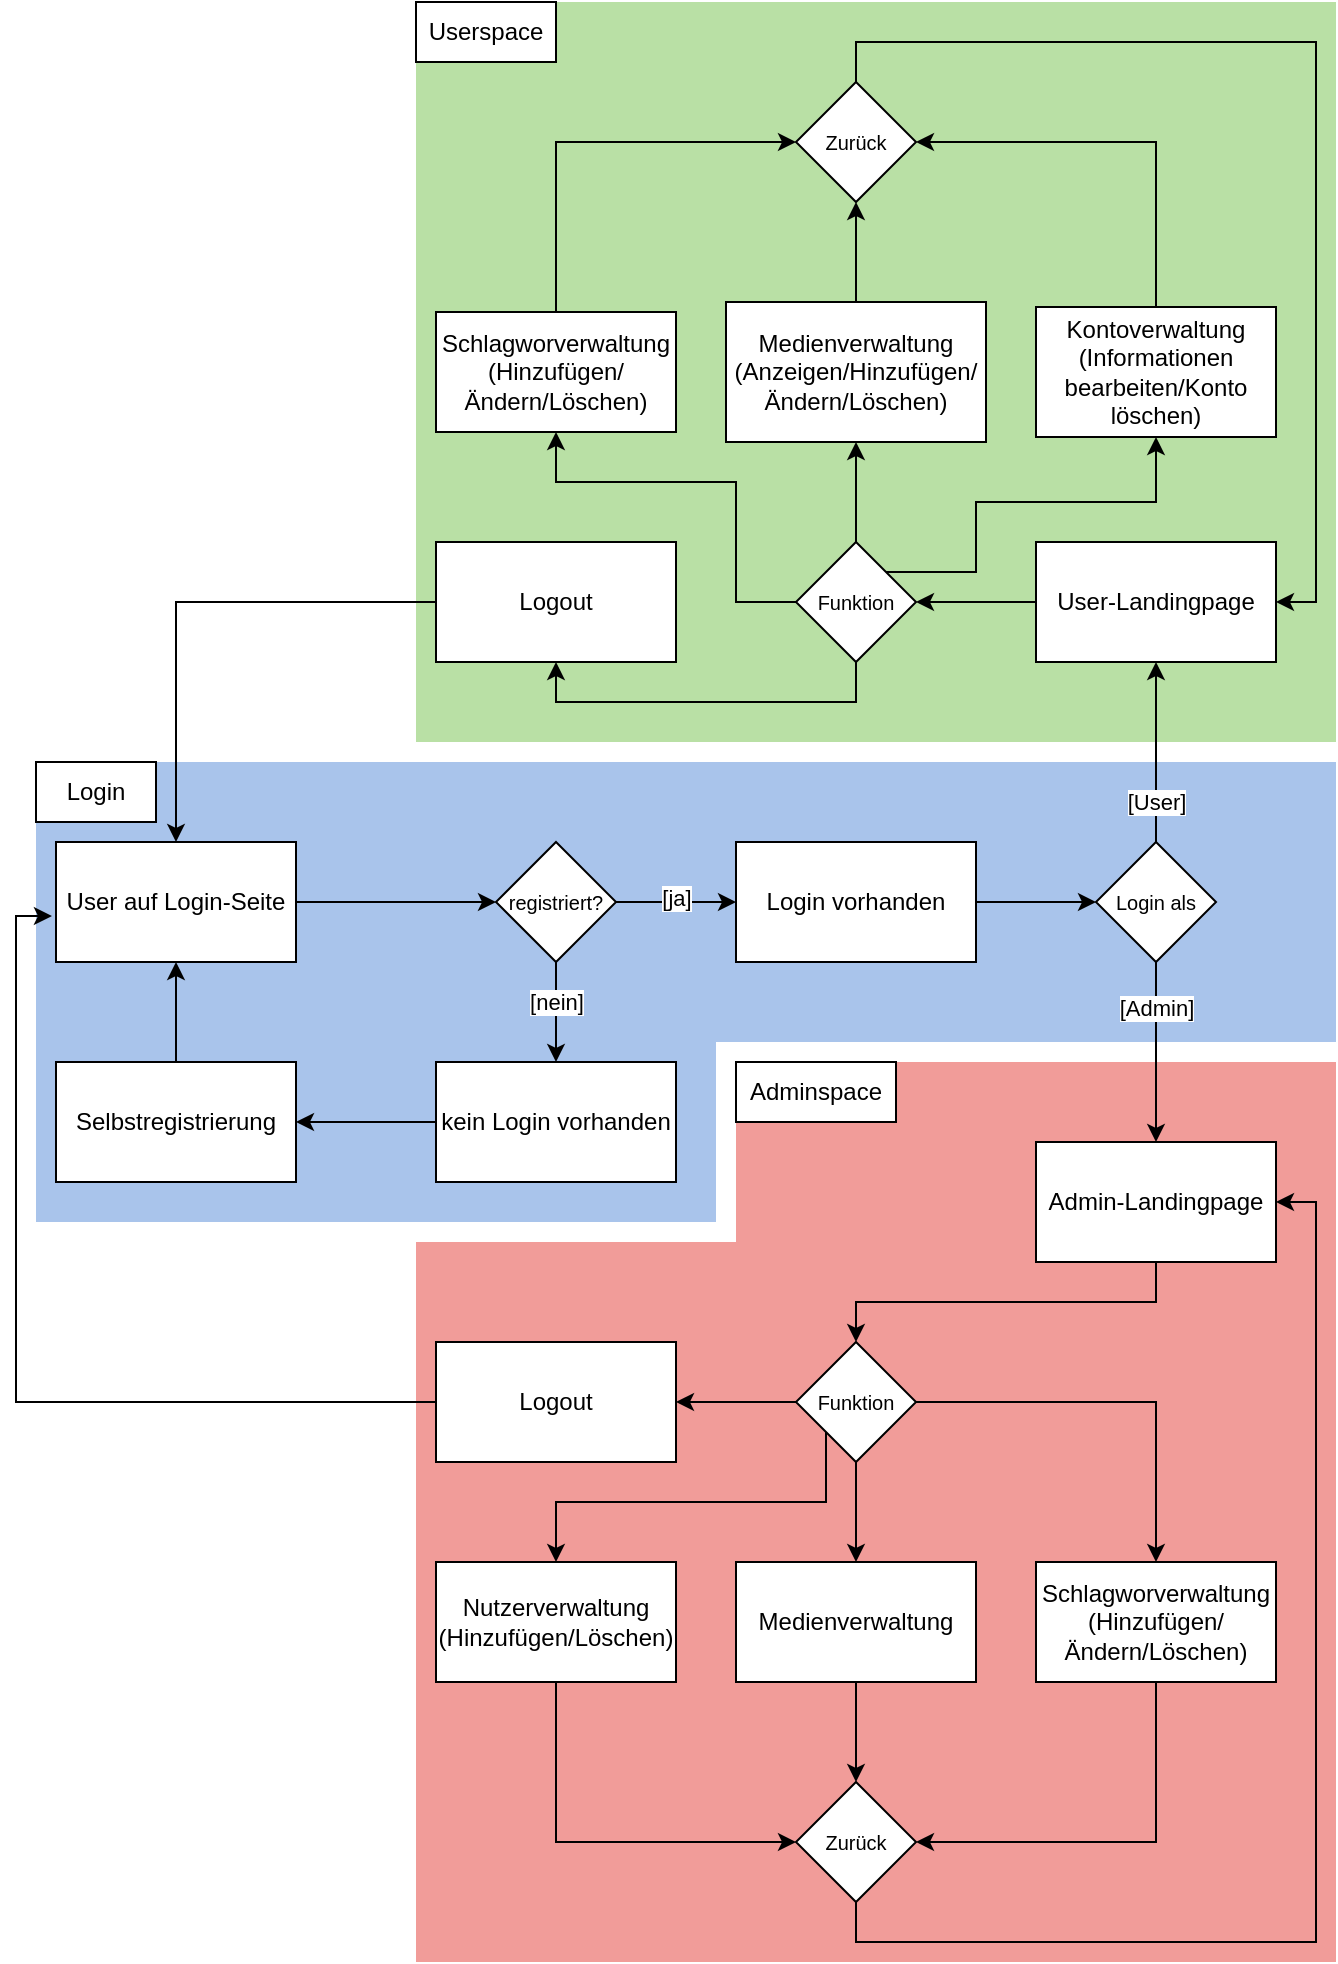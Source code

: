 <mxfile version="24.1.0" type="device">
  <diagram id="C5RBs43oDa-KdzZeNtuy" name="Page-1">
    <mxGraphModel dx="1593" dy="929" grid="1" gridSize="10" guides="1" tooltips="1" connect="1" arrows="1" fold="1" page="1" pageScale="1" pageWidth="827" pageHeight="1169" math="0" shadow="0">
      <root>
        <mxCell id="WIyWlLk6GJQsqaUBKTNV-0" />
        <mxCell id="WIyWlLk6GJQsqaUBKTNV-1" parent="WIyWlLk6GJQsqaUBKTNV-0" />
        <mxCell id="4o4c_pZwuWQtn8BDVZ5v-25" value="" style="rounded=0;whiteSpace=wrap;html=1;strokeColor=none;fillColor=#F19C99;" vertex="1" parent="WIyWlLk6GJQsqaUBKTNV-1">
          <mxGeometry x="380" y="650" width="300" height="110" as="geometry" />
        </mxCell>
        <mxCell id="4o4c_pZwuWQtn8BDVZ5v-23" value="" style="rounded=0;whiteSpace=wrap;html=1;strokeColor=none;fillColor=#F19C99;" vertex="1" parent="WIyWlLk6GJQsqaUBKTNV-1">
          <mxGeometry x="220" y="740" width="460" height="360" as="geometry" />
        </mxCell>
        <mxCell id="4o4c_pZwuWQtn8BDVZ5v-21" value="" style="rounded=0;whiteSpace=wrap;html=1;strokeColor=none;fillColor=#B9E0A5;" vertex="1" parent="WIyWlLk6GJQsqaUBKTNV-1">
          <mxGeometry x="220" y="120" width="460" height="370" as="geometry" />
        </mxCell>
        <mxCell id="4o4c_pZwuWQtn8BDVZ5v-18" value="" style="rounded=0;whiteSpace=wrap;html=1;strokeColor=none;fillColor=#A9C4EB;" vertex="1" parent="WIyWlLk6GJQsqaUBKTNV-1">
          <mxGeometry x="30" y="630" width="340" height="100" as="geometry" />
        </mxCell>
        <mxCell id="4o4c_pZwuWQtn8BDVZ5v-15" value="" style="rounded=0;whiteSpace=wrap;html=1;strokeColor=none;fillColor=#A9C4EB;" vertex="1" parent="WIyWlLk6GJQsqaUBKTNV-1">
          <mxGeometry x="30" y="500" width="650" height="140" as="geometry" />
        </mxCell>
        <mxCell id="ip3aoKd4T66MhbG_ci6H-11" style="edgeStyle=orthogonalEdgeStyle;rounded=0;orthogonalLoop=1;jettySize=auto;html=1;exitX=1;exitY=0.5;exitDx=0;exitDy=0;entryX=0;entryY=0.5;entryDx=0;entryDy=0;" parent="WIyWlLk6GJQsqaUBKTNV-1" source="ip3aoKd4T66MhbG_ci6H-0" target="ip3aoKd4T66MhbG_ci6H-1" edge="1">
          <mxGeometry relative="1" as="geometry" />
        </mxCell>
        <mxCell id="ip3aoKd4T66MhbG_ci6H-0" value="Login vorhanden" style="rounded=0;whiteSpace=wrap;html=1;" parent="WIyWlLk6GJQsqaUBKTNV-1" vertex="1">
          <mxGeometry x="380" y="540" width="120" height="60" as="geometry" />
        </mxCell>
        <mxCell id="ip3aoKd4T66MhbG_ci6H-10" style="edgeStyle=orthogonalEdgeStyle;rounded=0;orthogonalLoop=1;jettySize=auto;html=1;exitX=0.5;exitY=0;exitDx=0;exitDy=0;entryX=0.5;entryY=1;entryDx=0;entryDy=0;" parent="WIyWlLk6GJQsqaUBKTNV-1" source="ip3aoKd4T66MhbG_ci6H-1" target="ip3aoKd4T66MhbG_ci6H-6" edge="1">
          <mxGeometry relative="1" as="geometry" />
        </mxCell>
        <mxCell id="ip3aoKd4T66MhbG_ci6H-14" value="[User]" style="edgeLabel;html=1;align=center;verticalAlign=middle;resizable=0;points=[];" parent="ip3aoKd4T66MhbG_ci6H-10" vertex="1" connectable="0">
          <mxGeometry x="-0.155" relative="1" as="geometry">
            <mxPoint y="18" as="offset" />
          </mxGeometry>
        </mxCell>
        <mxCell id="ip3aoKd4T66MhbG_ci6H-12" style="edgeStyle=orthogonalEdgeStyle;rounded=0;orthogonalLoop=1;jettySize=auto;html=1;exitX=0.5;exitY=1;exitDx=0;exitDy=0;entryX=0.5;entryY=0;entryDx=0;entryDy=0;" parent="WIyWlLk6GJQsqaUBKTNV-1" source="ip3aoKd4T66MhbG_ci6H-1" target="ip3aoKd4T66MhbG_ci6H-3" edge="1">
          <mxGeometry relative="1" as="geometry" />
        </mxCell>
        <mxCell id="ip3aoKd4T66MhbG_ci6H-13" value="[Admin]" style="edgeLabel;html=1;align=center;verticalAlign=middle;resizable=0;points=[];" parent="ip3aoKd4T66MhbG_ci6H-12" vertex="1" connectable="0">
          <mxGeometry x="-0.27" relative="1" as="geometry">
            <mxPoint y="-10" as="offset" />
          </mxGeometry>
        </mxCell>
        <mxCell id="ip3aoKd4T66MhbG_ci6H-1" value="Login als" style="rhombus;whiteSpace=wrap;html=1;fontSize=10;" parent="WIyWlLk6GJQsqaUBKTNV-1" vertex="1">
          <mxGeometry x="560" y="540" width="60" height="60" as="geometry" />
        </mxCell>
        <mxCell id="ip3aoKd4T66MhbG_ci6H-27" style="edgeStyle=orthogonalEdgeStyle;rounded=0;orthogonalLoop=1;jettySize=auto;html=1;exitX=0.5;exitY=1;exitDx=0;exitDy=0;entryX=0.5;entryY=0;entryDx=0;entryDy=0;" parent="WIyWlLk6GJQsqaUBKTNV-1" source="ip3aoKd4T66MhbG_ci6H-3" target="ip3aoKd4T66MhbG_ci6H-26" edge="1">
          <mxGeometry relative="1" as="geometry" />
        </mxCell>
        <mxCell id="ip3aoKd4T66MhbG_ci6H-3" value="Admin-Landingpage" style="rounded=0;whiteSpace=wrap;html=1;" parent="WIyWlLk6GJQsqaUBKTNV-1" vertex="1">
          <mxGeometry x="530" y="690" width="120" height="60" as="geometry" />
        </mxCell>
        <mxCell id="ip3aoKd4T66MhbG_ci6H-37" style="edgeStyle=orthogonalEdgeStyle;rounded=0;orthogonalLoop=1;jettySize=auto;html=1;exitX=0;exitY=0.5;exitDx=0;exitDy=0;entryX=1;entryY=0.5;entryDx=0;entryDy=0;" parent="WIyWlLk6GJQsqaUBKTNV-1" source="ip3aoKd4T66MhbG_ci6H-6" target="ip3aoKd4T66MhbG_ci6H-36" edge="1">
          <mxGeometry relative="1" as="geometry" />
        </mxCell>
        <mxCell id="ip3aoKd4T66MhbG_ci6H-6" value="User-Landingpage" style="rounded=0;whiteSpace=wrap;html=1;" parent="WIyWlLk6GJQsqaUBKTNV-1" vertex="1">
          <mxGeometry x="530" y="390" width="120" height="60" as="geometry" />
        </mxCell>
        <mxCell id="ip3aoKd4T66MhbG_ci6H-17" style="edgeStyle=orthogonalEdgeStyle;rounded=0;orthogonalLoop=1;jettySize=auto;html=1;exitX=1;exitY=0.5;exitDx=0;exitDy=0;entryX=0;entryY=0.5;entryDx=0;entryDy=0;" parent="WIyWlLk6GJQsqaUBKTNV-1" source="ip3aoKd4T66MhbG_ci6H-15" target="ip3aoKd4T66MhbG_ci6H-16" edge="1">
          <mxGeometry relative="1" as="geometry" />
        </mxCell>
        <mxCell id="ip3aoKd4T66MhbG_ci6H-15" value="User auf Login-Seite" style="rounded=0;whiteSpace=wrap;html=1;" parent="WIyWlLk6GJQsqaUBKTNV-1" vertex="1">
          <mxGeometry x="40" y="540" width="120" height="60" as="geometry" />
        </mxCell>
        <mxCell id="ip3aoKd4T66MhbG_ci6H-18" style="edgeStyle=orthogonalEdgeStyle;rounded=0;orthogonalLoop=1;jettySize=auto;html=1;exitX=1;exitY=0.5;exitDx=0;exitDy=0;entryX=0;entryY=0.5;entryDx=0;entryDy=0;" parent="WIyWlLk6GJQsqaUBKTNV-1" source="ip3aoKd4T66MhbG_ci6H-16" target="ip3aoKd4T66MhbG_ci6H-0" edge="1">
          <mxGeometry relative="1" as="geometry" />
        </mxCell>
        <mxCell id="ip3aoKd4T66MhbG_ci6H-19" value="[ja]" style="edgeLabel;html=1;align=center;verticalAlign=middle;resizable=0;points=[];" parent="ip3aoKd4T66MhbG_ci6H-18" vertex="1" connectable="0">
          <mxGeometry x="0.008" y="2" relative="1" as="geometry">
            <mxPoint as="offset" />
          </mxGeometry>
        </mxCell>
        <mxCell id="ip3aoKd4T66MhbG_ci6H-21" style="edgeStyle=orthogonalEdgeStyle;rounded=0;orthogonalLoop=1;jettySize=auto;html=1;exitX=0.5;exitY=1;exitDx=0;exitDy=0;entryX=0.5;entryY=0;entryDx=0;entryDy=0;" parent="WIyWlLk6GJQsqaUBKTNV-1" source="ip3aoKd4T66MhbG_ci6H-16" target="ip3aoKd4T66MhbG_ci6H-20" edge="1">
          <mxGeometry relative="1" as="geometry" />
        </mxCell>
        <mxCell id="ip3aoKd4T66MhbG_ci6H-22" value="[nein]" style="edgeLabel;html=1;align=center;verticalAlign=middle;resizable=0;points=[];" parent="ip3aoKd4T66MhbG_ci6H-21" vertex="1" connectable="0">
          <mxGeometry x="0.427" y="1" relative="1" as="geometry">
            <mxPoint x="-1" y="-16" as="offset" />
          </mxGeometry>
        </mxCell>
        <mxCell id="ip3aoKd4T66MhbG_ci6H-16" value="registriert?" style="rhombus;whiteSpace=wrap;html=1;fontSize=10;" parent="WIyWlLk6GJQsqaUBKTNV-1" vertex="1">
          <mxGeometry x="260" y="540" width="60" height="60" as="geometry" />
        </mxCell>
        <mxCell id="ip3aoKd4T66MhbG_ci6H-24" style="edgeStyle=orthogonalEdgeStyle;rounded=0;orthogonalLoop=1;jettySize=auto;html=1;exitX=0;exitY=0.5;exitDx=0;exitDy=0;entryX=1;entryY=0.5;entryDx=0;entryDy=0;" parent="WIyWlLk6GJQsqaUBKTNV-1" source="ip3aoKd4T66MhbG_ci6H-20" target="ip3aoKd4T66MhbG_ci6H-23" edge="1">
          <mxGeometry relative="1" as="geometry" />
        </mxCell>
        <mxCell id="ip3aoKd4T66MhbG_ci6H-20" value="kein Login vorhanden" style="rounded=0;whiteSpace=wrap;html=1;" parent="WIyWlLk6GJQsqaUBKTNV-1" vertex="1">
          <mxGeometry x="230" y="650" width="120" height="60" as="geometry" />
        </mxCell>
        <mxCell id="ip3aoKd4T66MhbG_ci6H-25" style="edgeStyle=orthogonalEdgeStyle;rounded=0;orthogonalLoop=1;jettySize=auto;html=1;exitX=0.5;exitY=0;exitDx=0;exitDy=0;entryX=0.5;entryY=1;entryDx=0;entryDy=0;" parent="WIyWlLk6GJQsqaUBKTNV-1" source="ip3aoKd4T66MhbG_ci6H-23" target="ip3aoKd4T66MhbG_ci6H-15" edge="1">
          <mxGeometry relative="1" as="geometry" />
        </mxCell>
        <mxCell id="ip3aoKd4T66MhbG_ci6H-23" value="Selbstregistrierung" style="rounded=0;whiteSpace=wrap;html=1;" parent="WIyWlLk6GJQsqaUBKTNV-1" vertex="1">
          <mxGeometry x="40" y="650" width="120" height="60" as="geometry" />
        </mxCell>
        <mxCell id="ip3aoKd4T66MhbG_ci6H-31" style="edgeStyle=orthogonalEdgeStyle;rounded=0;orthogonalLoop=1;jettySize=auto;html=1;exitX=0.5;exitY=1;exitDx=0;exitDy=0;entryX=0.5;entryY=0;entryDx=0;entryDy=0;" parent="WIyWlLk6GJQsqaUBKTNV-1" source="ip3aoKd4T66MhbG_ci6H-26" target="ip3aoKd4T66MhbG_ci6H-29" edge="1">
          <mxGeometry relative="1" as="geometry" />
        </mxCell>
        <mxCell id="ip3aoKd4T66MhbG_ci6H-32" style="edgeStyle=orthogonalEdgeStyle;rounded=0;orthogonalLoop=1;jettySize=auto;html=1;exitX=0;exitY=1;exitDx=0;exitDy=0;entryX=0.5;entryY=0;entryDx=0;entryDy=0;" parent="WIyWlLk6GJQsqaUBKTNV-1" source="ip3aoKd4T66MhbG_ci6H-26" target="ip3aoKd4T66MhbG_ci6H-28" edge="1">
          <mxGeometry relative="1" as="geometry">
            <Array as="points">
              <mxPoint x="425" y="870" />
              <mxPoint x="290" y="870" />
            </Array>
          </mxGeometry>
        </mxCell>
        <mxCell id="ip3aoKd4T66MhbG_ci6H-33" style="edgeStyle=orthogonalEdgeStyle;rounded=0;orthogonalLoop=1;jettySize=auto;html=1;exitX=1;exitY=0.5;exitDx=0;exitDy=0;entryX=0.5;entryY=0;entryDx=0;entryDy=0;" parent="WIyWlLk6GJQsqaUBKTNV-1" source="ip3aoKd4T66MhbG_ci6H-26" target="ip3aoKd4T66MhbG_ci6H-30" edge="1">
          <mxGeometry relative="1" as="geometry" />
        </mxCell>
        <mxCell id="4o4c_pZwuWQtn8BDVZ5v-11" style="edgeStyle=orthogonalEdgeStyle;rounded=0;orthogonalLoop=1;jettySize=auto;html=1;exitX=0;exitY=0.5;exitDx=0;exitDy=0;entryX=1;entryY=0.5;entryDx=0;entryDy=0;" edge="1" parent="WIyWlLk6GJQsqaUBKTNV-1" source="ip3aoKd4T66MhbG_ci6H-26" target="4o4c_pZwuWQtn8BDVZ5v-10">
          <mxGeometry relative="1" as="geometry" />
        </mxCell>
        <mxCell id="ip3aoKd4T66MhbG_ci6H-26" value="Funktion" style="rhombus;whiteSpace=wrap;html=1;fontSize=10;" parent="WIyWlLk6GJQsqaUBKTNV-1" vertex="1">
          <mxGeometry x="410" y="790" width="60" height="60" as="geometry" />
        </mxCell>
        <mxCell id="4o4c_pZwuWQtn8BDVZ5v-36" style="edgeStyle=orthogonalEdgeStyle;rounded=0;orthogonalLoop=1;jettySize=auto;html=1;exitX=0.5;exitY=1;exitDx=0;exitDy=0;entryX=0;entryY=0.5;entryDx=0;entryDy=0;" edge="1" parent="WIyWlLk6GJQsqaUBKTNV-1" source="ip3aoKd4T66MhbG_ci6H-28" target="4o4c_pZwuWQtn8BDVZ5v-32">
          <mxGeometry relative="1" as="geometry" />
        </mxCell>
        <mxCell id="ip3aoKd4T66MhbG_ci6H-28" value="Nutzerverwaltung (Hinzufügen/Löschen)" style="rounded=0;whiteSpace=wrap;html=1;" parent="WIyWlLk6GJQsqaUBKTNV-1" vertex="1">
          <mxGeometry x="230" y="900" width="120" height="60" as="geometry" />
        </mxCell>
        <mxCell id="4o4c_pZwuWQtn8BDVZ5v-35" style="edgeStyle=orthogonalEdgeStyle;rounded=0;orthogonalLoop=1;jettySize=auto;html=1;exitX=0.5;exitY=1;exitDx=0;exitDy=0;entryX=0.5;entryY=0;entryDx=0;entryDy=0;" edge="1" parent="WIyWlLk6GJQsqaUBKTNV-1" source="ip3aoKd4T66MhbG_ci6H-29" target="4o4c_pZwuWQtn8BDVZ5v-32">
          <mxGeometry relative="1" as="geometry" />
        </mxCell>
        <mxCell id="ip3aoKd4T66MhbG_ci6H-29" value="Medienverwaltung" style="rounded=0;whiteSpace=wrap;html=1;" parent="WIyWlLk6GJQsqaUBKTNV-1" vertex="1">
          <mxGeometry x="380" y="900" width="120" height="60" as="geometry" />
        </mxCell>
        <mxCell id="4o4c_pZwuWQtn8BDVZ5v-37" style="edgeStyle=orthogonalEdgeStyle;rounded=0;orthogonalLoop=1;jettySize=auto;html=1;exitX=0.5;exitY=1;exitDx=0;exitDy=0;entryX=1;entryY=0.5;entryDx=0;entryDy=0;" edge="1" parent="WIyWlLk6GJQsqaUBKTNV-1" source="ip3aoKd4T66MhbG_ci6H-30" target="4o4c_pZwuWQtn8BDVZ5v-32">
          <mxGeometry relative="1" as="geometry" />
        </mxCell>
        <mxCell id="ip3aoKd4T66MhbG_ci6H-30" value="Schlagworverwaltung (Hinzufügen/Ändern/Löschen)" style="rounded=0;whiteSpace=wrap;html=1;" parent="WIyWlLk6GJQsqaUBKTNV-1" vertex="1">
          <mxGeometry x="530" y="900" width="120" height="60" as="geometry" />
        </mxCell>
        <mxCell id="4o4c_pZwuWQtn8BDVZ5v-28" style="edgeStyle=orthogonalEdgeStyle;rounded=0;orthogonalLoop=1;jettySize=auto;html=1;exitX=0.5;exitY=0;exitDx=0;exitDy=0;entryX=0.5;entryY=1;entryDx=0;entryDy=0;" edge="1" parent="WIyWlLk6GJQsqaUBKTNV-1" source="ip3aoKd4T66MhbG_ci6H-34" target="4o4c_pZwuWQtn8BDVZ5v-27">
          <mxGeometry relative="1" as="geometry" />
        </mxCell>
        <mxCell id="ip3aoKd4T66MhbG_ci6H-34" value="Medienverwaltung (Anzeigen/Hinzufügen/Ändern/Löschen)" style="rounded=0;whiteSpace=wrap;html=1;" parent="WIyWlLk6GJQsqaUBKTNV-1" vertex="1">
          <mxGeometry x="375" y="270" width="130" height="70" as="geometry" />
        </mxCell>
        <mxCell id="4o4c_pZwuWQtn8BDVZ5v-29" style="edgeStyle=orthogonalEdgeStyle;rounded=0;orthogonalLoop=1;jettySize=auto;html=1;exitX=0.5;exitY=0;exitDx=0;exitDy=0;entryX=0;entryY=0.5;entryDx=0;entryDy=0;" edge="1" parent="WIyWlLk6GJQsqaUBKTNV-1" source="ip3aoKd4T66MhbG_ci6H-35" target="4o4c_pZwuWQtn8BDVZ5v-27">
          <mxGeometry relative="1" as="geometry" />
        </mxCell>
        <mxCell id="ip3aoKd4T66MhbG_ci6H-35" value="Schlagworverwaltung (Hinzufügen/Ändern/Löschen)" style="rounded=0;whiteSpace=wrap;html=1;" parent="WIyWlLk6GJQsqaUBKTNV-1" vertex="1">
          <mxGeometry x="230" y="275" width="120" height="60" as="geometry" />
        </mxCell>
        <mxCell id="ip3aoKd4T66MhbG_ci6H-39" style="edgeStyle=orthogonalEdgeStyle;rounded=0;orthogonalLoop=1;jettySize=auto;html=1;exitX=0.5;exitY=0;exitDx=0;exitDy=0;entryX=0.5;entryY=1;entryDx=0;entryDy=0;" parent="WIyWlLk6GJQsqaUBKTNV-1" source="ip3aoKd4T66MhbG_ci6H-36" target="ip3aoKd4T66MhbG_ci6H-34" edge="1">
          <mxGeometry relative="1" as="geometry" />
        </mxCell>
        <mxCell id="4o4c_pZwuWQtn8BDVZ5v-1" style="edgeStyle=orthogonalEdgeStyle;rounded=0;orthogonalLoop=1;jettySize=auto;html=1;exitX=0;exitY=0.5;exitDx=0;exitDy=0;entryX=0.5;entryY=1;entryDx=0;entryDy=0;" edge="1" parent="WIyWlLk6GJQsqaUBKTNV-1" source="ip3aoKd4T66MhbG_ci6H-36" target="ip3aoKd4T66MhbG_ci6H-35">
          <mxGeometry relative="1" as="geometry">
            <Array as="points">
              <mxPoint x="380" y="420" />
              <mxPoint x="380" y="360" />
              <mxPoint x="290" y="360" />
            </Array>
          </mxGeometry>
        </mxCell>
        <mxCell id="4o4c_pZwuWQtn8BDVZ5v-2" style="edgeStyle=orthogonalEdgeStyle;rounded=0;orthogonalLoop=1;jettySize=auto;html=1;exitX=1;exitY=0;exitDx=0;exitDy=0;entryX=0.5;entryY=1;entryDx=0;entryDy=0;" edge="1" parent="WIyWlLk6GJQsqaUBKTNV-1" source="ip3aoKd4T66MhbG_ci6H-36" target="4o4c_pZwuWQtn8BDVZ5v-0">
          <mxGeometry relative="1" as="geometry">
            <Array as="points">
              <mxPoint x="500" y="405" />
              <mxPoint x="500" y="370" />
              <mxPoint x="590" y="370" />
            </Array>
          </mxGeometry>
        </mxCell>
        <mxCell id="4o4c_pZwuWQtn8BDVZ5v-7" style="edgeStyle=orthogonalEdgeStyle;rounded=0;orthogonalLoop=1;jettySize=auto;html=1;exitX=0.5;exitY=1;exitDx=0;exitDy=0;entryX=0.5;entryY=1;entryDx=0;entryDy=0;" edge="1" parent="WIyWlLk6GJQsqaUBKTNV-1" source="ip3aoKd4T66MhbG_ci6H-36" target="4o4c_pZwuWQtn8BDVZ5v-3">
          <mxGeometry relative="1" as="geometry" />
        </mxCell>
        <mxCell id="ip3aoKd4T66MhbG_ci6H-36" value="Funktion" style="rhombus;whiteSpace=wrap;html=1;fontSize=10;" parent="WIyWlLk6GJQsqaUBKTNV-1" vertex="1">
          <mxGeometry x="410" y="390" width="60" height="60" as="geometry" />
        </mxCell>
        <mxCell id="4o4c_pZwuWQtn8BDVZ5v-30" style="edgeStyle=orthogonalEdgeStyle;rounded=0;orthogonalLoop=1;jettySize=auto;html=1;exitX=0.5;exitY=0;exitDx=0;exitDy=0;entryX=1;entryY=0.5;entryDx=0;entryDy=0;" edge="1" parent="WIyWlLk6GJQsqaUBKTNV-1" source="4o4c_pZwuWQtn8BDVZ5v-0" target="4o4c_pZwuWQtn8BDVZ5v-27">
          <mxGeometry relative="1" as="geometry" />
        </mxCell>
        <mxCell id="4o4c_pZwuWQtn8BDVZ5v-0" value="Kontoverwaltung (Informationen bearbeiten/Konto löschen)" style="rounded=0;whiteSpace=wrap;html=1;" vertex="1" parent="WIyWlLk6GJQsqaUBKTNV-1">
          <mxGeometry x="530" y="272.5" width="120" height="65" as="geometry" />
        </mxCell>
        <mxCell id="4o4c_pZwuWQtn8BDVZ5v-6" style="edgeStyle=orthogonalEdgeStyle;rounded=0;orthogonalLoop=1;jettySize=auto;html=1;exitX=0;exitY=0.5;exitDx=0;exitDy=0;entryX=0.5;entryY=0;entryDx=0;entryDy=0;" edge="1" parent="WIyWlLk6GJQsqaUBKTNV-1" source="4o4c_pZwuWQtn8BDVZ5v-3" target="ip3aoKd4T66MhbG_ci6H-15">
          <mxGeometry relative="1" as="geometry" />
        </mxCell>
        <mxCell id="4o4c_pZwuWQtn8BDVZ5v-3" value="Logout" style="rounded=0;whiteSpace=wrap;html=1;" vertex="1" parent="WIyWlLk6GJQsqaUBKTNV-1">
          <mxGeometry x="230" y="390" width="120" height="60" as="geometry" />
        </mxCell>
        <mxCell id="4o4c_pZwuWQtn8BDVZ5v-10" value="Logout" style="rounded=0;whiteSpace=wrap;html=1;" vertex="1" parent="WIyWlLk6GJQsqaUBKTNV-1">
          <mxGeometry x="230" y="790" width="120" height="60" as="geometry" />
        </mxCell>
        <mxCell id="4o4c_pZwuWQtn8BDVZ5v-12" style="edgeStyle=orthogonalEdgeStyle;rounded=0;orthogonalLoop=1;jettySize=auto;html=1;exitX=0;exitY=0.5;exitDx=0;exitDy=0;entryX=-0.017;entryY=0.617;entryDx=0;entryDy=0;entryPerimeter=0;" edge="1" parent="WIyWlLk6GJQsqaUBKTNV-1" source="4o4c_pZwuWQtn8BDVZ5v-10" target="ip3aoKd4T66MhbG_ci6H-15">
          <mxGeometry relative="1" as="geometry">
            <Array as="points">
              <mxPoint x="20" y="820" />
              <mxPoint x="20" y="577" />
            </Array>
          </mxGeometry>
        </mxCell>
        <mxCell id="4o4c_pZwuWQtn8BDVZ5v-20" value="Login" style="rounded=0;whiteSpace=wrap;html=1;" vertex="1" parent="WIyWlLk6GJQsqaUBKTNV-1">
          <mxGeometry x="30" y="500" width="60" height="30" as="geometry" />
        </mxCell>
        <mxCell id="4o4c_pZwuWQtn8BDVZ5v-22" value="Userspace" style="rounded=0;whiteSpace=wrap;html=1;" vertex="1" parent="WIyWlLk6GJQsqaUBKTNV-1">
          <mxGeometry x="220" y="120" width="70" height="30" as="geometry" />
        </mxCell>
        <mxCell id="4o4c_pZwuWQtn8BDVZ5v-26" value="Adminspace" style="rounded=0;whiteSpace=wrap;html=1;" vertex="1" parent="WIyWlLk6GJQsqaUBKTNV-1">
          <mxGeometry x="380" y="650" width="80" height="30" as="geometry" />
        </mxCell>
        <mxCell id="4o4c_pZwuWQtn8BDVZ5v-31" style="edgeStyle=orthogonalEdgeStyle;rounded=0;orthogonalLoop=1;jettySize=auto;html=1;exitX=0.5;exitY=0;exitDx=0;exitDy=0;entryX=1;entryY=0.5;entryDx=0;entryDy=0;" edge="1" parent="WIyWlLk6GJQsqaUBKTNV-1" source="4o4c_pZwuWQtn8BDVZ5v-27" target="ip3aoKd4T66MhbG_ci6H-6">
          <mxGeometry relative="1" as="geometry" />
        </mxCell>
        <mxCell id="4o4c_pZwuWQtn8BDVZ5v-27" value="Zurück" style="rhombus;whiteSpace=wrap;html=1;fontSize=10;" vertex="1" parent="WIyWlLk6GJQsqaUBKTNV-1">
          <mxGeometry x="410" y="160" width="60" height="60" as="geometry" />
        </mxCell>
        <mxCell id="4o4c_pZwuWQtn8BDVZ5v-38" style="edgeStyle=orthogonalEdgeStyle;rounded=0;orthogonalLoop=1;jettySize=auto;html=1;exitX=0.5;exitY=1;exitDx=0;exitDy=0;entryX=1;entryY=0.5;entryDx=0;entryDy=0;" edge="1" parent="WIyWlLk6GJQsqaUBKTNV-1" source="4o4c_pZwuWQtn8BDVZ5v-32" target="ip3aoKd4T66MhbG_ci6H-3">
          <mxGeometry relative="1" as="geometry" />
        </mxCell>
        <mxCell id="4o4c_pZwuWQtn8BDVZ5v-32" value="Zurück" style="rhombus;whiteSpace=wrap;html=1;fontSize=10;" vertex="1" parent="WIyWlLk6GJQsqaUBKTNV-1">
          <mxGeometry x="410" y="1010" width="60" height="60" as="geometry" />
        </mxCell>
      </root>
    </mxGraphModel>
  </diagram>
</mxfile>
